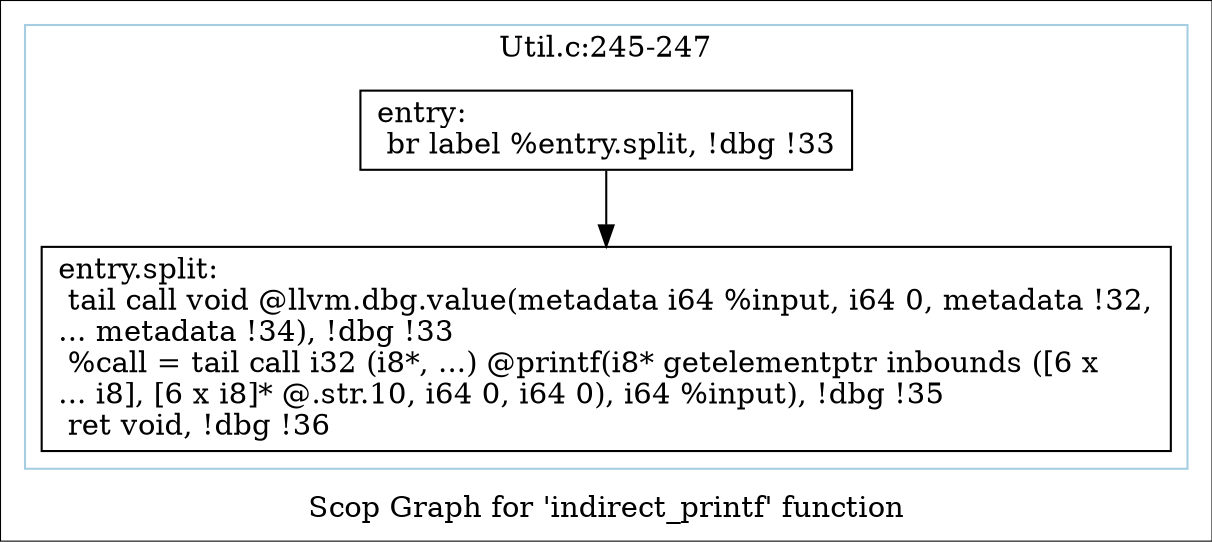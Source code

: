 digraph "Scop Graph for 'indirect_printf' function" {
	label="Scop Graph for 'indirect_printf' function";

	Node0x9ce3340 [shape=record,label="{entry:\l  br label %entry.split, !dbg !33\l}"];
	Node0x9ce3340 -> Node0x9cfbd80;
	Node0x9cfbd80 [shape=record,label="{entry.split:                                      \l  tail call void @llvm.dbg.value(metadata i64 %input, i64 0, metadata !32,\l... metadata !34), !dbg !33\l  %call = tail call i32 (i8*, ...) @printf(i8* getelementptr inbounds ([6 x\l... i8], [6 x i8]* @.str.10, i64 0, i64 0), i64 %input), !dbg !35\l  ret void, !dbg !36\l}"];
	colorscheme = "paired12"
        subgraph cluster_0x9bd8350 {
          label = "Util.c:245-247
";
          style = solid;
          color = 1
          Node0x9ce3340;
          Node0x9cfbd80;
        }
}
